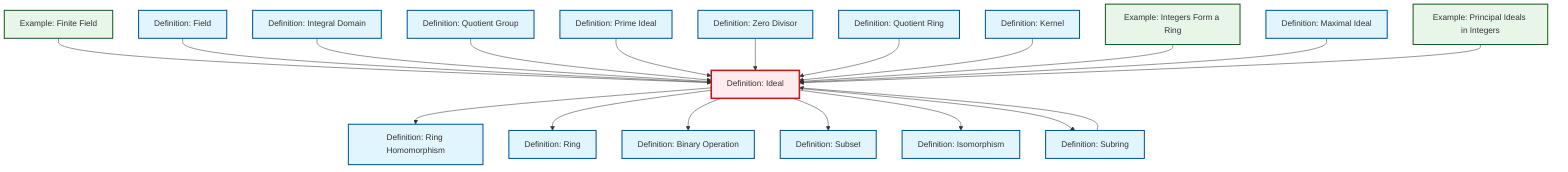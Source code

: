 graph TD
    classDef definition fill:#e1f5fe,stroke:#01579b,stroke-width:2px
    classDef theorem fill:#f3e5f5,stroke:#4a148c,stroke-width:2px
    classDef axiom fill:#fff3e0,stroke:#e65100,stroke-width:2px
    classDef example fill:#e8f5e9,stroke:#1b5e20,stroke-width:2px
    classDef current fill:#ffebee,stroke:#b71c1c,stroke-width:3px
    def-kernel["Definition: Kernel"]:::definition
    def-ideal["Definition: Ideal"]:::definition
    ex-integers-ring["Example: Integers Form a Ring"]:::example
    def-ring["Definition: Ring"]:::definition
    def-binary-operation["Definition: Binary Operation"]:::definition
    def-integral-domain["Definition: Integral Domain"]:::definition
    def-quotient-ring["Definition: Quotient Ring"]:::definition
    ex-finite-field["Example: Finite Field"]:::example
    def-subring["Definition: Subring"]:::definition
    def-field["Definition: Field"]:::definition
    ex-principal-ideal["Example: Principal Ideals in Integers"]:::example
    def-zero-divisor["Definition: Zero Divisor"]:::definition
    def-prime-ideal["Definition: Prime Ideal"]:::definition
    def-subset["Definition: Subset"]:::definition
    def-maximal-ideal["Definition: Maximal Ideal"]:::definition
    def-ring-homomorphism["Definition: Ring Homomorphism"]:::definition
    def-isomorphism["Definition: Isomorphism"]:::definition
    def-quotient-group["Definition: Quotient Group"]:::definition
    ex-finite-field --> def-ideal
    def-subring --> def-ideal
    def-field --> def-ideal
    def-integral-domain --> def-ideal
    def-quotient-group --> def-ideal
    def-ideal --> def-ring-homomorphism
    def-prime-ideal --> def-ideal
    def-zero-divisor --> def-ideal
    def-quotient-ring --> def-ideal
    def-kernel --> def-ideal
    def-ideal --> def-ring
    def-ideal --> def-binary-operation
    ex-integers-ring --> def-ideal
    def-ideal --> def-subset
    def-maximal-ideal --> def-ideal
    def-ideal --> def-isomorphism
    def-ideal --> def-subring
    ex-principal-ideal --> def-ideal
    class def-ideal current
